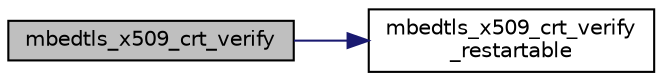 digraph "mbedtls_x509_crt_verify"
{
 // LATEX_PDF_SIZE
  edge [fontname="Helvetica",fontsize="10",labelfontname="Helvetica",labelfontsize="10"];
  node [fontname="Helvetica",fontsize="10",shape=record];
  rankdir="LR";
  Node1 [label="mbedtls_x509_crt_verify",height=0.2,width=0.4,color="black", fillcolor="grey75", style="filled", fontcolor="black",tooltip="Verify the certificate signature."];
  Node1 -> Node2 [color="midnightblue",fontsize="10",style="solid",fontname="Helvetica"];
  Node2 [label="mbedtls_x509_crt_verify\l_restartable",height=0.2,width=0.4,color="black", fillcolor="white", style="filled",URL="$da/dc4/group__x509__module.html#ga3582ba9e8e28dedc39daa2caf027a9bf",tooltip="Restartable version of mbedtls_crt_verify_with_profile()"];
}
